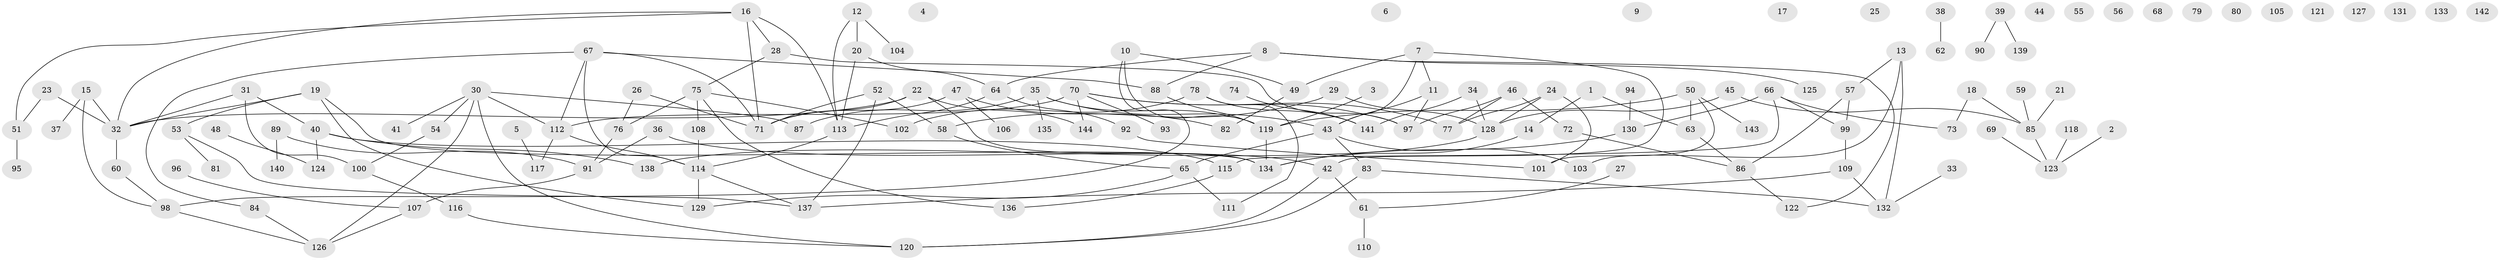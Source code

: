 // Generated by graph-tools (version 1.1) at 2025/33/03/09/25 02:33:41]
// undirected, 144 vertices, 175 edges
graph export_dot {
graph [start="1"]
  node [color=gray90,style=filled];
  1;
  2;
  3;
  4;
  5;
  6;
  7;
  8;
  9;
  10;
  11;
  12;
  13;
  14;
  15;
  16;
  17;
  18;
  19;
  20;
  21;
  22;
  23;
  24;
  25;
  26;
  27;
  28;
  29;
  30;
  31;
  32;
  33;
  34;
  35;
  36;
  37;
  38;
  39;
  40;
  41;
  42;
  43;
  44;
  45;
  46;
  47;
  48;
  49;
  50;
  51;
  52;
  53;
  54;
  55;
  56;
  57;
  58;
  59;
  60;
  61;
  62;
  63;
  64;
  65;
  66;
  67;
  68;
  69;
  70;
  71;
  72;
  73;
  74;
  75;
  76;
  77;
  78;
  79;
  80;
  81;
  82;
  83;
  84;
  85;
  86;
  87;
  88;
  89;
  90;
  91;
  92;
  93;
  94;
  95;
  96;
  97;
  98;
  99;
  100;
  101;
  102;
  103;
  104;
  105;
  106;
  107;
  108;
  109;
  110;
  111;
  112;
  113;
  114;
  115;
  116;
  117;
  118;
  119;
  120;
  121;
  122;
  123;
  124;
  125;
  126;
  127;
  128;
  129;
  130;
  131;
  132;
  133;
  134;
  135;
  136;
  137;
  138;
  139;
  140;
  141;
  142;
  143;
  144;
  1 -- 14;
  1 -- 63;
  2 -- 123;
  3 -- 119;
  5 -- 117;
  7 -- 11;
  7 -- 42;
  7 -- 43;
  7 -- 49;
  8 -- 64;
  8 -- 88;
  8 -- 122;
  8 -- 125;
  10 -- 49;
  10 -- 98;
  10 -- 119;
  11 -- 43;
  11 -- 97;
  12 -- 20;
  12 -- 104;
  12 -- 113;
  13 -- 57;
  13 -- 103;
  13 -- 132;
  14 -- 134;
  15 -- 32;
  15 -- 37;
  15 -- 98;
  16 -- 28;
  16 -- 32;
  16 -- 51;
  16 -- 71;
  16 -- 113;
  18 -- 73;
  18 -- 85;
  19 -- 32;
  19 -- 53;
  19 -- 129;
  19 -- 134;
  20 -- 64;
  20 -- 113;
  21 -- 85;
  22 -- 32;
  22 -- 71;
  22 -- 134;
  22 -- 144;
  23 -- 32;
  23 -- 51;
  24 -- 77;
  24 -- 101;
  24 -- 128;
  26 -- 71;
  26 -- 76;
  27 -- 61;
  28 -- 75;
  28 -- 97;
  29 -- 58;
  29 -- 128;
  30 -- 41;
  30 -- 54;
  30 -- 87;
  30 -- 112;
  30 -- 120;
  30 -- 126;
  31 -- 32;
  31 -- 40;
  31 -- 100;
  32 -- 60;
  33 -- 132;
  34 -- 128;
  34 -- 141;
  35 -- 43;
  35 -- 87;
  35 -- 119;
  35 -- 135;
  36 -- 42;
  36 -- 91;
  38 -- 62;
  39 -- 90;
  39 -- 139;
  40 -- 115;
  40 -- 124;
  40 -- 138;
  42 -- 61;
  42 -- 120;
  43 -- 65;
  43 -- 83;
  43 -- 103;
  45 -- 85;
  45 -- 128;
  46 -- 72;
  46 -- 77;
  46 -- 97;
  47 -- 71;
  47 -- 82;
  47 -- 106;
  48 -- 124;
  49 -- 82;
  50 -- 63;
  50 -- 101;
  50 -- 119;
  50 -- 143;
  51 -- 95;
  52 -- 58;
  52 -- 71;
  52 -- 137;
  53 -- 81;
  53 -- 137;
  54 -- 100;
  57 -- 86;
  57 -- 99;
  58 -- 65;
  59 -- 85;
  60 -- 98;
  61 -- 110;
  63 -- 86;
  64 -- 92;
  64 -- 113;
  65 -- 111;
  65 -- 129;
  66 -- 73;
  66 -- 99;
  66 -- 115;
  66 -- 130;
  67 -- 71;
  67 -- 84;
  67 -- 88;
  67 -- 112;
  67 -- 114;
  69 -- 123;
  70 -- 77;
  70 -- 93;
  70 -- 97;
  70 -- 112;
  70 -- 144;
  72 -- 86;
  74 -- 141;
  75 -- 76;
  75 -- 102;
  75 -- 108;
  75 -- 136;
  76 -- 91;
  78 -- 102;
  78 -- 111;
  78 -- 141;
  83 -- 120;
  83 -- 132;
  84 -- 126;
  85 -- 123;
  86 -- 122;
  88 -- 119;
  89 -- 91;
  89 -- 140;
  91 -- 107;
  92 -- 101;
  94 -- 130;
  96 -- 107;
  98 -- 126;
  99 -- 109;
  100 -- 116;
  107 -- 126;
  108 -- 114;
  109 -- 132;
  109 -- 137;
  112 -- 114;
  112 -- 117;
  113 -- 114;
  114 -- 129;
  114 -- 137;
  115 -- 136;
  116 -- 120;
  118 -- 123;
  119 -- 134;
  128 -- 138;
  130 -- 134;
}
